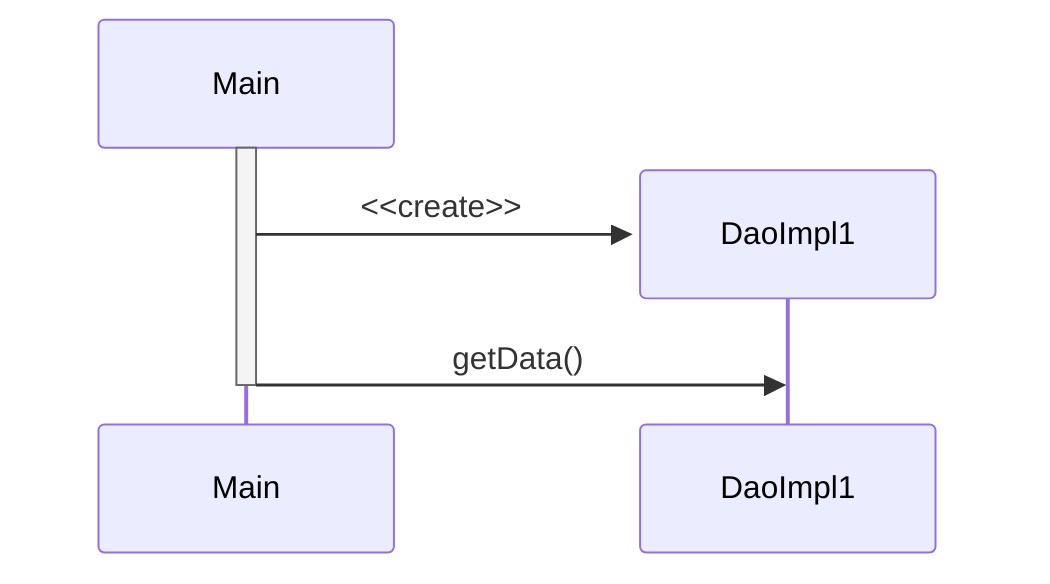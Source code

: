sequenceDiagram
    participant Main

    activate Main
    create participant DaoImpl1
    Main->>DaoImpl1: <<create>>
    Main->>DaoImpl1: getData()
    deactivate Main